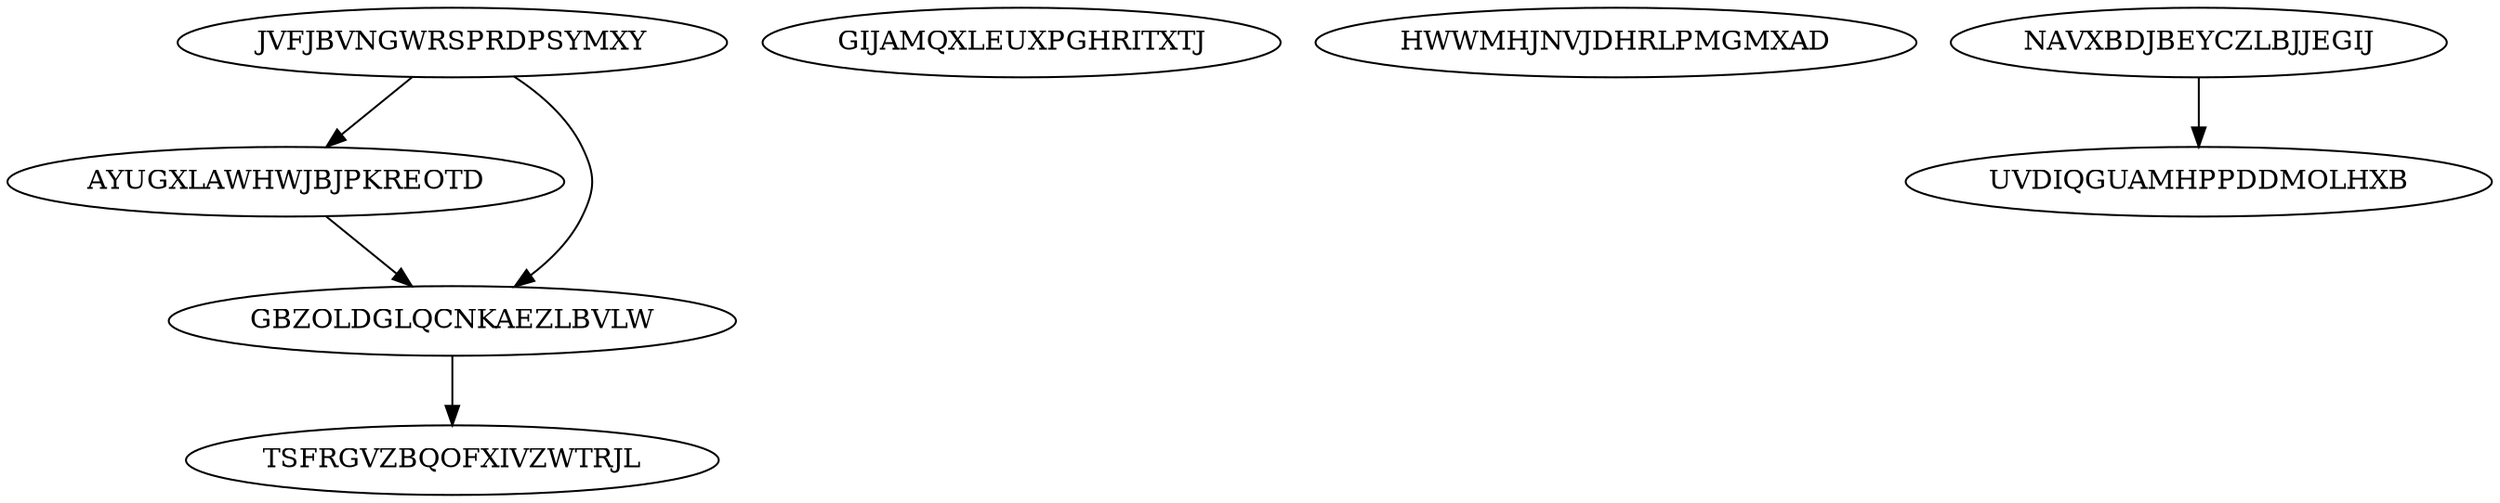 digraph N8M5 {
	JVFJBVNGWRSPRDPSYMXY	[Weight=18];
	AYUGXLAWHWJBJPKREOTD	[Weight=20];
	GIJAMQXLEUXPGHRITXTJ	[Weight=13];
	HWWMHJNVJDHRLPMGMXAD	[Weight=14];
	GBZOLDGLQCNKAEZLBVLW	[Weight=17];
	TSFRGVZBQOFXIVZWTRJL	[Weight=13];
	NAVXBDJBEYCZLBJJEGIJ	[Weight=18];
	UVDIQGUAMHPPDDMOLHXB	[Weight=12];
	AYUGXLAWHWJBJPKREOTD -> GBZOLDGLQCNKAEZLBVLW [Weight=19];
	GBZOLDGLQCNKAEZLBVLW -> TSFRGVZBQOFXIVZWTRJL [Weight=15];
	NAVXBDJBEYCZLBJJEGIJ -> UVDIQGUAMHPPDDMOLHXB [Weight=11];
	JVFJBVNGWRSPRDPSYMXY -> GBZOLDGLQCNKAEZLBVLW [Weight=11];
	JVFJBVNGWRSPRDPSYMXY -> AYUGXLAWHWJBJPKREOTD [Weight=10];
}
